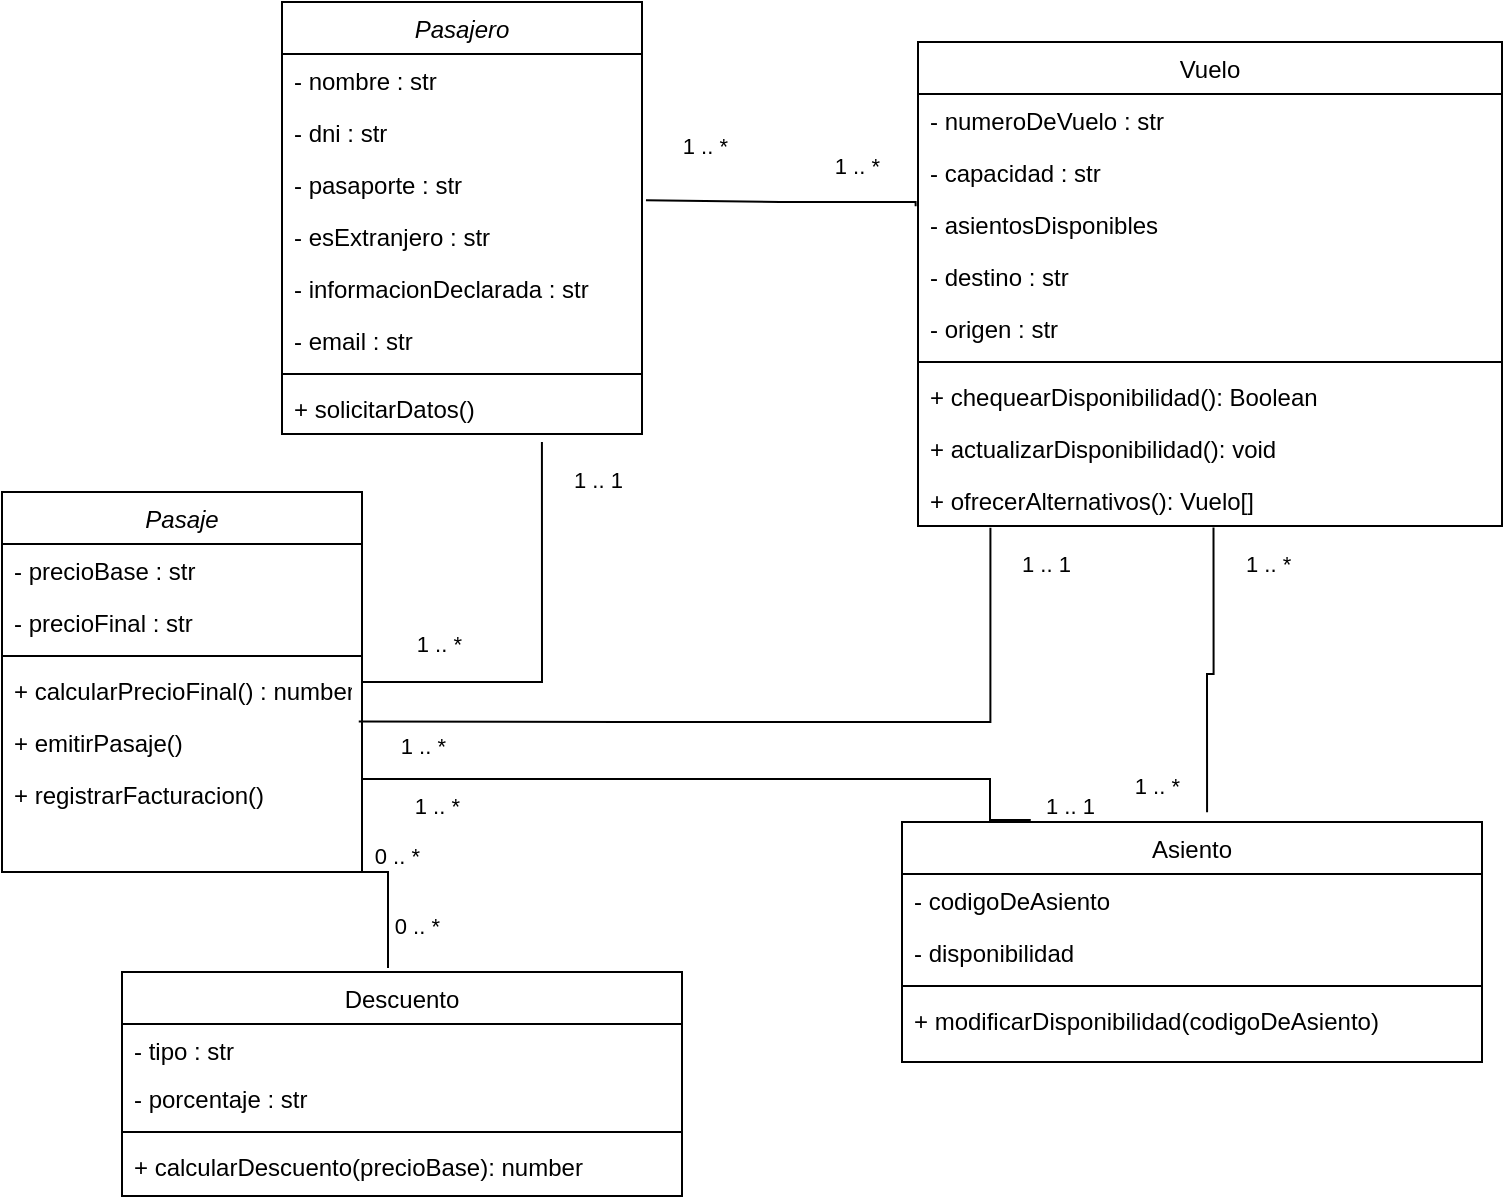 <mxfile version="21.7.5" type="device">
  <diagram id="C5RBs43oDa-KdzZeNtuy" name="Page-1">
    <mxGraphModel dx="1266" dy="655" grid="1" gridSize="10" guides="1" tooltips="1" connect="1" arrows="1" fold="1" page="1" pageScale="1" pageWidth="827" pageHeight="1169" math="0" shadow="0">
      <root>
        <mxCell id="WIyWlLk6GJQsqaUBKTNV-0" />
        <mxCell id="WIyWlLk6GJQsqaUBKTNV-1" parent="WIyWlLk6GJQsqaUBKTNV-0" />
        <mxCell id="zkfFHV4jXpPFQw0GAbJ--0" value="Pasajero" style="swimlane;fontStyle=2;align=center;verticalAlign=top;childLayout=stackLayout;horizontal=1;startSize=26;horizontalStack=0;resizeParent=1;resizeLast=0;collapsible=1;marginBottom=0;rounded=0;shadow=0;strokeWidth=1;" parent="WIyWlLk6GJQsqaUBKTNV-1" vertex="1">
          <mxGeometry x="190" y="100" width="180" height="216" as="geometry">
            <mxRectangle x="230" y="140" width="160" height="26" as="alternateBounds" />
          </mxGeometry>
        </mxCell>
        <mxCell id="zkfFHV4jXpPFQw0GAbJ--1" value="- nombre : str" style="text;align=left;verticalAlign=top;spacingLeft=4;spacingRight=4;overflow=hidden;rotatable=0;points=[[0,0.5],[1,0.5]];portConstraint=eastwest;" parent="zkfFHV4jXpPFQw0GAbJ--0" vertex="1">
          <mxGeometry y="26" width="180" height="26" as="geometry" />
        </mxCell>
        <mxCell id="zkfFHV4jXpPFQw0GAbJ--2" value="- dni : str" style="text;align=left;verticalAlign=top;spacingLeft=4;spacingRight=4;overflow=hidden;rotatable=0;points=[[0,0.5],[1,0.5]];portConstraint=eastwest;rounded=0;shadow=0;html=0;" parent="zkfFHV4jXpPFQw0GAbJ--0" vertex="1">
          <mxGeometry y="52" width="180" height="26" as="geometry" />
        </mxCell>
        <mxCell id="763QLtgxkPyxjq_i8MmA-6" value="- pasaporte : str" style="text;align=left;verticalAlign=top;spacingLeft=4;spacingRight=4;overflow=hidden;rotatable=0;points=[[0,0.5],[1,0.5]];portConstraint=eastwest;rounded=0;shadow=0;html=0;" vertex="1" parent="zkfFHV4jXpPFQw0GAbJ--0">
          <mxGeometry y="78" width="180" height="26" as="geometry" />
        </mxCell>
        <mxCell id="763QLtgxkPyxjq_i8MmA-7" value="- esExtranjero : str" style="text;align=left;verticalAlign=top;spacingLeft=4;spacingRight=4;overflow=hidden;rotatable=0;points=[[0,0.5],[1,0.5]];portConstraint=eastwest;rounded=0;shadow=0;html=0;" vertex="1" parent="zkfFHV4jXpPFQw0GAbJ--0">
          <mxGeometry y="104" width="180" height="26" as="geometry" />
        </mxCell>
        <mxCell id="zkfFHV4jXpPFQw0GAbJ--3" value="- informacionDeclarada : str" style="text;align=left;verticalAlign=top;spacingLeft=4;spacingRight=4;overflow=hidden;rotatable=0;points=[[0,0.5],[1,0.5]];portConstraint=eastwest;rounded=0;shadow=0;html=0;" parent="zkfFHV4jXpPFQw0GAbJ--0" vertex="1">
          <mxGeometry y="130" width="180" height="26" as="geometry" />
        </mxCell>
        <mxCell id="763QLtgxkPyxjq_i8MmA-36" value="- email : str" style="text;align=left;verticalAlign=top;spacingLeft=4;spacingRight=4;overflow=hidden;rotatable=0;points=[[0,0.5],[1,0.5]];portConstraint=eastwest;rounded=0;shadow=0;html=0;" vertex="1" parent="zkfFHV4jXpPFQw0GAbJ--0">
          <mxGeometry y="156" width="180" height="26" as="geometry" />
        </mxCell>
        <mxCell id="zkfFHV4jXpPFQw0GAbJ--4" value="" style="line;html=1;strokeWidth=1;align=left;verticalAlign=middle;spacingTop=-1;spacingLeft=3;spacingRight=3;rotatable=0;labelPosition=right;points=[];portConstraint=eastwest;" parent="zkfFHV4jXpPFQw0GAbJ--0" vertex="1">
          <mxGeometry y="182" width="180" height="8" as="geometry" />
        </mxCell>
        <mxCell id="zkfFHV4jXpPFQw0GAbJ--5" value="+ solicitarDatos()" style="text;align=left;verticalAlign=top;spacingLeft=4;spacingRight=4;overflow=hidden;rotatable=0;points=[[0,0.5],[1,0.5]];portConstraint=eastwest;" parent="zkfFHV4jXpPFQw0GAbJ--0" vertex="1">
          <mxGeometry y="190" width="180" height="26" as="geometry" />
        </mxCell>
        <mxCell id="zkfFHV4jXpPFQw0GAbJ--13" value="Descuento" style="swimlane;fontStyle=0;align=center;verticalAlign=top;childLayout=stackLayout;horizontal=1;startSize=26;horizontalStack=0;resizeParent=1;resizeLast=0;collapsible=1;marginBottom=0;rounded=0;shadow=0;strokeWidth=1;" parent="WIyWlLk6GJQsqaUBKTNV-1" vertex="1">
          <mxGeometry x="110" y="585" width="280" height="112" as="geometry">
            <mxRectangle x="340" y="380" width="170" height="26" as="alternateBounds" />
          </mxGeometry>
        </mxCell>
        <mxCell id="763QLtgxkPyxjq_i8MmA-8" value="- tipo : str" style="text;align=left;verticalAlign=top;spacingLeft=4;spacingRight=4;overflow=hidden;rotatable=0;points=[[0,0.5],[1,0.5]];portConstraint=eastwest;rounded=0;shadow=0;html=0;" vertex="1" parent="zkfFHV4jXpPFQw0GAbJ--13">
          <mxGeometry y="26" width="280" height="24" as="geometry" />
        </mxCell>
        <mxCell id="763QLtgxkPyxjq_i8MmA-9" value="- porcentaje : str" style="text;align=left;verticalAlign=top;spacingLeft=4;spacingRight=4;overflow=hidden;rotatable=0;points=[[0,0.5],[1,0.5]];portConstraint=eastwest;rounded=0;shadow=0;html=0;" vertex="1" parent="zkfFHV4jXpPFQw0GAbJ--13">
          <mxGeometry y="50" width="280" height="26" as="geometry" />
        </mxCell>
        <mxCell id="zkfFHV4jXpPFQw0GAbJ--15" value="" style="line;html=1;strokeWidth=1;align=left;verticalAlign=middle;spacingTop=-1;spacingLeft=3;spacingRight=3;rotatable=0;labelPosition=right;points=[];portConstraint=eastwest;" parent="zkfFHV4jXpPFQw0GAbJ--13" vertex="1">
          <mxGeometry y="76" width="280" height="8" as="geometry" />
        </mxCell>
        <mxCell id="763QLtgxkPyxjq_i8MmA-10" value="+ calcularDescuento(precioBase): number" style="text;align=left;verticalAlign=top;spacingLeft=4;spacingRight=4;overflow=hidden;rotatable=0;points=[[0,0.5],[1,0.5]];portConstraint=eastwest;" vertex="1" parent="zkfFHV4jXpPFQw0GAbJ--13">
          <mxGeometry y="84" width="280" height="26" as="geometry" />
        </mxCell>
        <mxCell id="zkfFHV4jXpPFQw0GAbJ--17" value="Vuelo" style="swimlane;fontStyle=0;align=center;verticalAlign=top;childLayout=stackLayout;horizontal=1;startSize=26;horizontalStack=0;resizeParent=1;resizeLast=0;collapsible=1;marginBottom=0;rounded=0;shadow=0;strokeWidth=1;" parent="WIyWlLk6GJQsqaUBKTNV-1" vertex="1">
          <mxGeometry x="508" y="120" width="292" height="242" as="geometry">
            <mxRectangle x="550" y="140" width="160" height="26" as="alternateBounds" />
          </mxGeometry>
        </mxCell>
        <mxCell id="zkfFHV4jXpPFQw0GAbJ--18" value="- numeroDeVuelo : str" style="text;align=left;verticalAlign=top;spacingLeft=4;spacingRight=4;overflow=hidden;rotatable=0;points=[[0,0.5],[1,0.5]];portConstraint=eastwest;" parent="zkfFHV4jXpPFQw0GAbJ--17" vertex="1">
          <mxGeometry y="26" width="292" height="26" as="geometry" />
        </mxCell>
        <mxCell id="zkfFHV4jXpPFQw0GAbJ--19" value="- capacidad : str" style="text;align=left;verticalAlign=top;spacingLeft=4;spacingRight=4;overflow=hidden;rotatable=0;points=[[0,0.5],[1,0.5]];portConstraint=eastwest;rounded=0;shadow=0;html=0;" parent="zkfFHV4jXpPFQw0GAbJ--17" vertex="1">
          <mxGeometry y="52" width="292" height="26" as="geometry" />
        </mxCell>
        <mxCell id="zkfFHV4jXpPFQw0GAbJ--20" value="- asientosDisponibles" style="text;align=left;verticalAlign=top;spacingLeft=4;spacingRight=4;overflow=hidden;rotatable=0;points=[[0,0.5],[1,0.5]];portConstraint=eastwest;rounded=0;shadow=0;html=0;" parent="zkfFHV4jXpPFQw0GAbJ--17" vertex="1">
          <mxGeometry y="78" width="292" height="26" as="geometry" />
        </mxCell>
        <mxCell id="zkfFHV4jXpPFQw0GAbJ--21" value="- destino : str" style="text;align=left;verticalAlign=top;spacingLeft=4;spacingRight=4;overflow=hidden;rotatable=0;points=[[0,0.5],[1,0.5]];portConstraint=eastwest;rounded=0;shadow=0;html=0;" parent="zkfFHV4jXpPFQw0GAbJ--17" vertex="1">
          <mxGeometry y="104" width="292" height="26" as="geometry" />
        </mxCell>
        <mxCell id="zkfFHV4jXpPFQw0GAbJ--22" value="- origen : str" style="text;align=left;verticalAlign=top;spacingLeft=4;spacingRight=4;overflow=hidden;rotatable=0;points=[[0,0.5],[1,0.5]];portConstraint=eastwest;rounded=0;shadow=0;html=0;" parent="zkfFHV4jXpPFQw0GAbJ--17" vertex="1">
          <mxGeometry y="130" width="292" height="26" as="geometry" />
        </mxCell>
        <mxCell id="zkfFHV4jXpPFQw0GAbJ--23" value="" style="line;html=1;strokeWidth=1;align=left;verticalAlign=middle;spacingTop=-1;spacingLeft=3;spacingRight=3;rotatable=0;labelPosition=right;points=[];portConstraint=eastwest;" parent="zkfFHV4jXpPFQw0GAbJ--17" vertex="1">
          <mxGeometry y="156" width="292" height="8" as="geometry" />
        </mxCell>
        <mxCell id="zkfFHV4jXpPFQw0GAbJ--24" value="  + chequearDisponibilidad(): Boolean&#xa;" style="text;align=left;verticalAlign=top;spacingLeft=4;spacingRight=4;overflow=hidden;rotatable=0;points=[[0,0.5],[1,0.5]];portConstraint=eastwest;" parent="zkfFHV4jXpPFQw0GAbJ--17" vertex="1">
          <mxGeometry y="164" width="292" height="26" as="geometry" />
        </mxCell>
        <mxCell id="zkfFHV4jXpPFQw0GAbJ--25" value="+ actualizarDisponibilidad(): void" style="text;align=left;verticalAlign=top;spacingLeft=4;spacingRight=4;overflow=hidden;rotatable=0;points=[[0,0.5],[1,0.5]];portConstraint=eastwest;" parent="zkfFHV4jXpPFQw0GAbJ--17" vertex="1">
          <mxGeometry y="190" width="292" height="26" as="geometry" />
        </mxCell>
        <mxCell id="763QLtgxkPyxjq_i8MmA-5" value="+ ofrecerAlternativos(): Vuelo[]" style="text;align=left;verticalAlign=top;spacingLeft=4;spacingRight=4;overflow=hidden;rotatable=0;points=[[0,0.5],[1,0.5]];portConstraint=eastwest;" vertex="1" parent="zkfFHV4jXpPFQw0GAbJ--17">
          <mxGeometry y="216" width="292" height="26" as="geometry" />
        </mxCell>
        <mxCell id="763QLtgxkPyxjq_i8MmA-0" value="Asiento" style="swimlane;fontStyle=0;align=center;verticalAlign=top;childLayout=stackLayout;horizontal=1;startSize=26;horizontalStack=0;resizeParent=1;resizeLast=0;collapsible=1;marginBottom=0;rounded=0;shadow=0;strokeWidth=1;" vertex="1" parent="WIyWlLk6GJQsqaUBKTNV-1">
          <mxGeometry x="500" y="510" width="290" height="120" as="geometry">
            <mxRectangle x="340" y="380" width="170" height="26" as="alternateBounds" />
          </mxGeometry>
        </mxCell>
        <mxCell id="763QLtgxkPyxjq_i8MmA-1" value="- codigoDeAsiento" style="text;align=left;verticalAlign=top;spacingLeft=4;spacingRight=4;overflow=hidden;rotatable=0;points=[[0,0.5],[1,0.5]];portConstraint=eastwest;" vertex="1" parent="763QLtgxkPyxjq_i8MmA-0">
          <mxGeometry y="26" width="290" height="26" as="geometry" />
        </mxCell>
        <mxCell id="763QLtgxkPyxjq_i8MmA-3" value="- disponibilidad" style="text;align=left;verticalAlign=top;spacingLeft=4;spacingRight=4;overflow=hidden;rotatable=0;points=[[0,0.5],[1,0.5]];portConstraint=eastwest;" vertex="1" parent="763QLtgxkPyxjq_i8MmA-0">
          <mxGeometry y="52" width="290" height="26" as="geometry" />
        </mxCell>
        <mxCell id="763QLtgxkPyxjq_i8MmA-2" value="" style="line;html=1;strokeWidth=1;align=left;verticalAlign=middle;spacingTop=-1;spacingLeft=3;spacingRight=3;rotatable=0;labelPosition=right;points=[];portConstraint=eastwest;" vertex="1" parent="763QLtgxkPyxjq_i8MmA-0">
          <mxGeometry y="78" width="290" height="8" as="geometry" />
        </mxCell>
        <mxCell id="763QLtgxkPyxjq_i8MmA-4" value="+ modificarDisponibilidad(codigoDeAsiento)" style="text;align=left;verticalAlign=top;spacingLeft=4;spacingRight=4;overflow=hidden;rotatable=0;points=[[0,0.5],[1,0.5]];portConstraint=eastwest;" vertex="1" parent="763QLtgxkPyxjq_i8MmA-0">
          <mxGeometry y="86" width="290" height="26" as="geometry" />
        </mxCell>
        <mxCell id="763QLtgxkPyxjq_i8MmA-11" value="Pasaje" style="swimlane;fontStyle=2;align=center;verticalAlign=top;childLayout=stackLayout;horizontal=1;startSize=26;horizontalStack=0;resizeParent=1;resizeLast=0;collapsible=1;marginBottom=0;rounded=0;shadow=0;strokeWidth=1;" vertex="1" parent="WIyWlLk6GJQsqaUBKTNV-1">
          <mxGeometry x="50" y="345" width="180" height="190" as="geometry">
            <mxRectangle x="230" y="140" width="160" height="26" as="alternateBounds" />
          </mxGeometry>
        </mxCell>
        <mxCell id="763QLtgxkPyxjq_i8MmA-14" value="- precioBase : str" style="text;align=left;verticalAlign=top;spacingLeft=4;spacingRight=4;overflow=hidden;rotatable=0;points=[[0,0.5],[1,0.5]];portConstraint=eastwest;rounded=0;shadow=0;html=0;" vertex="1" parent="763QLtgxkPyxjq_i8MmA-11">
          <mxGeometry y="26" width="180" height="26" as="geometry" />
        </mxCell>
        <mxCell id="763QLtgxkPyxjq_i8MmA-15" value="- precioFinal : str" style="text;align=left;verticalAlign=top;spacingLeft=4;spacingRight=4;overflow=hidden;rotatable=0;points=[[0,0.5],[1,0.5]];portConstraint=eastwest;rounded=0;shadow=0;html=0;" vertex="1" parent="763QLtgxkPyxjq_i8MmA-11">
          <mxGeometry y="52" width="180" height="26" as="geometry" />
        </mxCell>
        <mxCell id="763QLtgxkPyxjq_i8MmA-17" value="" style="line;html=1;strokeWidth=1;align=left;verticalAlign=middle;spacingTop=-1;spacingLeft=3;spacingRight=3;rotatable=0;labelPosition=right;points=[];portConstraint=eastwest;" vertex="1" parent="763QLtgxkPyxjq_i8MmA-11">
          <mxGeometry y="78" width="180" height="8" as="geometry" />
        </mxCell>
        <mxCell id="763QLtgxkPyxjq_i8MmA-18" value="+ calcularPrecioFinal() : number" style="text;align=left;verticalAlign=top;spacingLeft=4;spacingRight=4;overflow=hidden;rotatable=0;points=[[0,0.5],[1,0.5]];portConstraint=eastwest;" vertex="1" parent="763QLtgxkPyxjq_i8MmA-11">
          <mxGeometry y="86" width="180" height="26" as="geometry" />
        </mxCell>
        <mxCell id="763QLtgxkPyxjq_i8MmA-19" value="+ emitirPasaje()" style="text;align=left;verticalAlign=top;spacingLeft=4;spacingRight=4;overflow=hidden;rotatable=0;points=[[0,0.5],[1,0.5]];portConstraint=eastwest;" vertex="1" parent="763QLtgxkPyxjq_i8MmA-11">
          <mxGeometry y="112" width="180" height="26" as="geometry" />
        </mxCell>
        <mxCell id="763QLtgxkPyxjq_i8MmA-20" value="+ registrarFacturacion()" style="text;align=left;verticalAlign=top;spacingLeft=4;spacingRight=4;overflow=hidden;rotatable=0;points=[[0,0.5],[1,0.5]];portConstraint=eastwest;" vertex="1" parent="763QLtgxkPyxjq_i8MmA-11">
          <mxGeometry y="138" width="180" height="26" as="geometry" />
        </mxCell>
        <mxCell id="763QLtgxkPyxjq_i8MmA-22" value="" style="endArrow=none;html=1;edgeStyle=orthogonalEdgeStyle;rounded=0;exitX=0.506;exitY=1.031;exitDx=0;exitDy=0;exitPerimeter=0;entryX=0.526;entryY=-0.041;entryDx=0;entryDy=0;entryPerimeter=0;" edge="1" parent="WIyWlLk6GJQsqaUBKTNV-1" source="763QLtgxkPyxjq_i8MmA-5" target="763QLtgxkPyxjq_i8MmA-0">
          <mxGeometry relative="1" as="geometry">
            <mxPoint x="590" y="439.63" as="sourcePoint" />
            <mxPoint x="750" y="439.63" as="targetPoint" />
            <Array as="points">
              <mxPoint x="656" y="436" />
              <mxPoint x="653" y="436" />
            </Array>
          </mxGeometry>
        </mxCell>
        <mxCell id="763QLtgxkPyxjq_i8MmA-23" value="&lt;meta charset=&quot;utf-8&quot;&gt;&lt;span style=&quot;color: rgb(0, 0, 0); font-family: Helvetica; font-size: 11px; font-style: normal; font-variant-ligatures: normal; font-variant-caps: normal; font-weight: 400; letter-spacing: normal; orphans: 2; text-align: right; text-indent: 0px; text-transform: none; widows: 2; word-spacing: 0px; -webkit-text-stroke-width: 0px; background-color: rgb(255, 255, 255); text-decoration-thickness: initial; text-decoration-style: initial; text-decoration-color: initial; float: none; display: inline !important;&quot;&gt;1 .. *&lt;/span&gt;" style="edgeLabel;resizable=0;html=1;align=left;verticalAlign=bottom;" connectable="0" vertex="1" parent="763QLtgxkPyxjq_i8MmA-22">
          <mxGeometry x="-1" relative="1" as="geometry">
            <mxPoint x="14" y="27" as="offset" />
          </mxGeometry>
        </mxCell>
        <mxCell id="763QLtgxkPyxjq_i8MmA-24" value="1 .. *" style="edgeLabel;resizable=0;html=1;align=right;verticalAlign=bottom;" connectable="0" vertex="1" parent="763QLtgxkPyxjq_i8MmA-22">
          <mxGeometry x="1" relative="1" as="geometry">
            <mxPoint x="-13" y="-5" as="offset" />
          </mxGeometry>
        </mxCell>
        <mxCell id="763QLtgxkPyxjq_i8MmA-25" value="" style="endArrow=none;html=1;edgeStyle=orthogonalEdgeStyle;rounded=0;exitX=-0.004;exitY=0.157;exitDx=0;exitDy=0;exitPerimeter=0;entryX=1.011;entryY=0.812;entryDx=0;entryDy=0;entryPerimeter=0;" edge="1" parent="WIyWlLk6GJQsqaUBKTNV-1" source="zkfFHV4jXpPFQw0GAbJ--20" target="763QLtgxkPyxjq_i8MmA-6">
          <mxGeometry relative="1" as="geometry">
            <mxPoint x="463" y="90" as="sourcePoint" />
            <mxPoint x="440" y="232" as="targetPoint" />
            <Array as="points">
              <mxPoint x="507" y="200" />
              <mxPoint x="439" y="200" />
            </Array>
          </mxGeometry>
        </mxCell>
        <mxCell id="763QLtgxkPyxjq_i8MmA-27" value="1 .. *" style="edgeLabel;resizable=0;html=1;align=right;verticalAlign=bottom;" connectable="0" vertex="1" parent="763QLtgxkPyxjq_i8MmA-25">
          <mxGeometry x="1" relative="1" as="geometry">
            <mxPoint x="42" y="-19" as="offset" />
          </mxGeometry>
        </mxCell>
        <mxCell id="763QLtgxkPyxjq_i8MmA-28" value="1 .. *" style="edgeLabel;resizable=0;html=1;align=right;verticalAlign=bottom;" connectable="0" vertex="1" parent="WIyWlLk6GJQsqaUBKTNV-1">
          <mxGeometry x="489.996" y="190.11" as="geometry" />
        </mxCell>
        <mxCell id="763QLtgxkPyxjq_i8MmA-32" value="" style="endArrow=none;html=1;edgeStyle=orthogonalEdgeStyle;rounded=0;exitX=0.475;exitY=-0.018;exitDx=0;exitDy=0;exitPerimeter=0;entryX=1;entryY=1;entryDx=0;entryDy=0;" edge="1" parent="WIyWlLk6GJQsqaUBKTNV-1" source="zkfFHV4jXpPFQw0GAbJ--13" target="763QLtgxkPyxjq_i8MmA-11">
          <mxGeometry relative="1" as="geometry">
            <mxPoint x="425" y="441.5" as="sourcePoint" />
            <mxPoint x="290" y="438.5" as="targetPoint" />
            <Array as="points">
              <mxPoint x="243" y="535" />
            </Array>
          </mxGeometry>
        </mxCell>
        <mxCell id="763QLtgxkPyxjq_i8MmA-34" value="0 .. *" style="edgeLabel;resizable=0;html=1;align=right;verticalAlign=bottom;" connectable="0" vertex="1" parent="763QLtgxkPyxjq_i8MmA-32">
          <mxGeometry x="1" relative="1" as="geometry">
            <mxPoint x="30" as="offset" />
          </mxGeometry>
        </mxCell>
        <mxCell id="763QLtgxkPyxjq_i8MmA-35" value="0 .. *" style="edgeLabel;resizable=0;html=1;align=right;verticalAlign=bottom;" connectable="0" vertex="1" parent="WIyWlLk6GJQsqaUBKTNV-1">
          <mxGeometry x="269.998" y="570.0" as="geometry" />
        </mxCell>
        <mxCell id="763QLtgxkPyxjq_i8MmA-41" value="" style="endArrow=none;html=1;edgeStyle=orthogonalEdgeStyle;rounded=0;exitX=0.722;exitY=1.154;exitDx=0;exitDy=0;exitPerimeter=0;entryX=1.011;entryY=0.812;entryDx=0;entryDy=0;entryPerimeter=0;" edge="1" parent="WIyWlLk6GJQsqaUBKTNV-1" source="zkfFHV4jXpPFQw0GAbJ--5">
          <mxGeometry relative="1" as="geometry">
            <mxPoint x="365" y="441.5" as="sourcePoint" />
            <mxPoint x="230" y="438.5" as="targetPoint" />
            <Array as="points">
              <mxPoint x="320" y="440" />
              <mxPoint x="230" y="440" />
            </Array>
          </mxGeometry>
        </mxCell>
        <mxCell id="763QLtgxkPyxjq_i8MmA-42" value="&lt;span style=&quot;color: rgb(0, 0, 0); font-family: Helvetica; font-size: 11px; font-style: normal; font-variant-ligatures: normal; font-variant-caps: normal; font-weight: 400; letter-spacing: normal; orphans: 2; text-align: right; text-indent: 0px; text-transform: none; widows: 2; word-spacing: 0px; -webkit-text-stroke-width: 0px; background-color: rgb(255, 255, 255); text-decoration-thickness: initial; text-decoration-style: initial; text-decoration-color: initial; float: none; display: inline !important;&quot;&gt;1 .. 1&lt;/span&gt;" style="edgeLabel;resizable=0;html=1;align=left;verticalAlign=bottom;" connectable="0" vertex="1" parent="763QLtgxkPyxjq_i8MmA-41">
          <mxGeometry x="-1" relative="1" as="geometry">
            <mxPoint x="14" y="27" as="offset" />
          </mxGeometry>
        </mxCell>
        <mxCell id="763QLtgxkPyxjq_i8MmA-43" value="1 .. *" style="edgeLabel;resizable=0;html=1;align=right;verticalAlign=bottom;" connectable="0" vertex="1" parent="763QLtgxkPyxjq_i8MmA-41">
          <mxGeometry x="1" relative="1" as="geometry">
            <mxPoint x="42" y="42" as="offset" />
          </mxGeometry>
        </mxCell>
        <mxCell id="763QLtgxkPyxjq_i8MmA-45" value="" style="endArrow=none;html=1;edgeStyle=orthogonalEdgeStyle;rounded=0;exitX=0.124;exitY=1.034;exitDx=0;exitDy=0;exitPerimeter=0;entryX=0.991;entryY=0.105;entryDx=0;entryDy=0;entryPerimeter=0;" edge="1" parent="WIyWlLk6GJQsqaUBKTNV-1" source="763QLtgxkPyxjq_i8MmA-5" target="763QLtgxkPyxjq_i8MmA-19">
          <mxGeometry relative="1" as="geometry">
            <mxPoint x="360" y="340" as="sourcePoint" />
            <mxPoint x="270" y="458.5" as="targetPoint" />
            <Array as="points">
              <mxPoint x="544" y="460" />
              <mxPoint x="360" y="460" />
            </Array>
          </mxGeometry>
        </mxCell>
        <mxCell id="763QLtgxkPyxjq_i8MmA-46" value="&lt;span style=&quot;color: rgb(0, 0, 0); font-family: Helvetica; font-size: 11px; font-style: normal; font-variant-ligatures: normal; font-variant-caps: normal; font-weight: 400; letter-spacing: normal; orphans: 2; text-align: right; text-indent: 0px; text-transform: none; widows: 2; word-spacing: 0px; -webkit-text-stroke-width: 0px; background-color: rgb(255, 255, 255); text-decoration-thickness: initial; text-decoration-style: initial; text-decoration-color: initial; float: none; display: inline !important;&quot;&gt;1 .. 1&lt;/span&gt;" style="edgeLabel;resizable=0;html=1;align=left;verticalAlign=bottom;" connectable="0" vertex="1" parent="763QLtgxkPyxjq_i8MmA-45">
          <mxGeometry x="-1" relative="1" as="geometry">
            <mxPoint x="14" y="27" as="offset" />
          </mxGeometry>
        </mxCell>
        <mxCell id="763QLtgxkPyxjq_i8MmA-47" value="1 .. *" style="edgeLabel;resizable=0;html=1;align=right;verticalAlign=bottom;" connectable="0" vertex="1" parent="763QLtgxkPyxjq_i8MmA-45">
          <mxGeometry x="1" relative="1" as="geometry">
            <mxPoint x="52" y="-30" as="offset" />
          </mxGeometry>
        </mxCell>
        <mxCell id="763QLtgxkPyxjq_i8MmA-48" value="" style="endArrow=none;html=1;edgeStyle=orthogonalEdgeStyle;rounded=0;exitX=0.222;exitY=-0.008;exitDx=0;exitDy=0;exitPerimeter=0;entryX=0.991;entryY=0.105;entryDx=0;entryDy=0;entryPerimeter=0;" edge="1" parent="WIyWlLk6GJQsqaUBKTNV-1" source="763QLtgxkPyxjq_i8MmA-0">
          <mxGeometry relative="1" as="geometry">
            <mxPoint x="546" y="391.5" as="sourcePoint" />
            <mxPoint x="230" y="488.5" as="targetPoint" />
            <Array as="points">
              <mxPoint x="544" y="489" />
            </Array>
          </mxGeometry>
        </mxCell>
        <mxCell id="763QLtgxkPyxjq_i8MmA-49" value="&lt;span style=&quot;color: rgb(0, 0, 0); font-family: Helvetica; font-size: 11px; font-style: normal; font-variant-ligatures: normal; font-variant-caps: normal; font-weight: 400; letter-spacing: normal; orphans: 2; text-align: right; text-indent: 0px; text-transform: none; widows: 2; word-spacing: 0px; -webkit-text-stroke-width: 0px; background-color: rgb(255, 255, 255); text-decoration-thickness: initial; text-decoration-style: initial; text-decoration-color: initial; float: none; display: inline !important;&quot;&gt;1 .. 1&lt;/span&gt;" style="edgeLabel;resizable=0;html=1;align=left;verticalAlign=bottom;" connectable="0" vertex="1" parent="763QLtgxkPyxjq_i8MmA-48">
          <mxGeometry x="-1" relative="1" as="geometry">
            <mxPoint x="6" y="1" as="offset" />
          </mxGeometry>
        </mxCell>
        <mxCell id="763QLtgxkPyxjq_i8MmA-50" value="1 .. *" style="edgeLabel;resizable=0;html=1;align=right;verticalAlign=bottom;" connectable="0" vertex="1" parent="763QLtgxkPyxjq_i8MmA-48">
          <mxGeometry x="1" relative="1" as="geometry">
            <mxPoint x="50" y="22" as="offset" />
          </mxGeometry>
        </mxCell>
      </root>
    </mxGraphModel>
  </diagram>
</mxfile>
